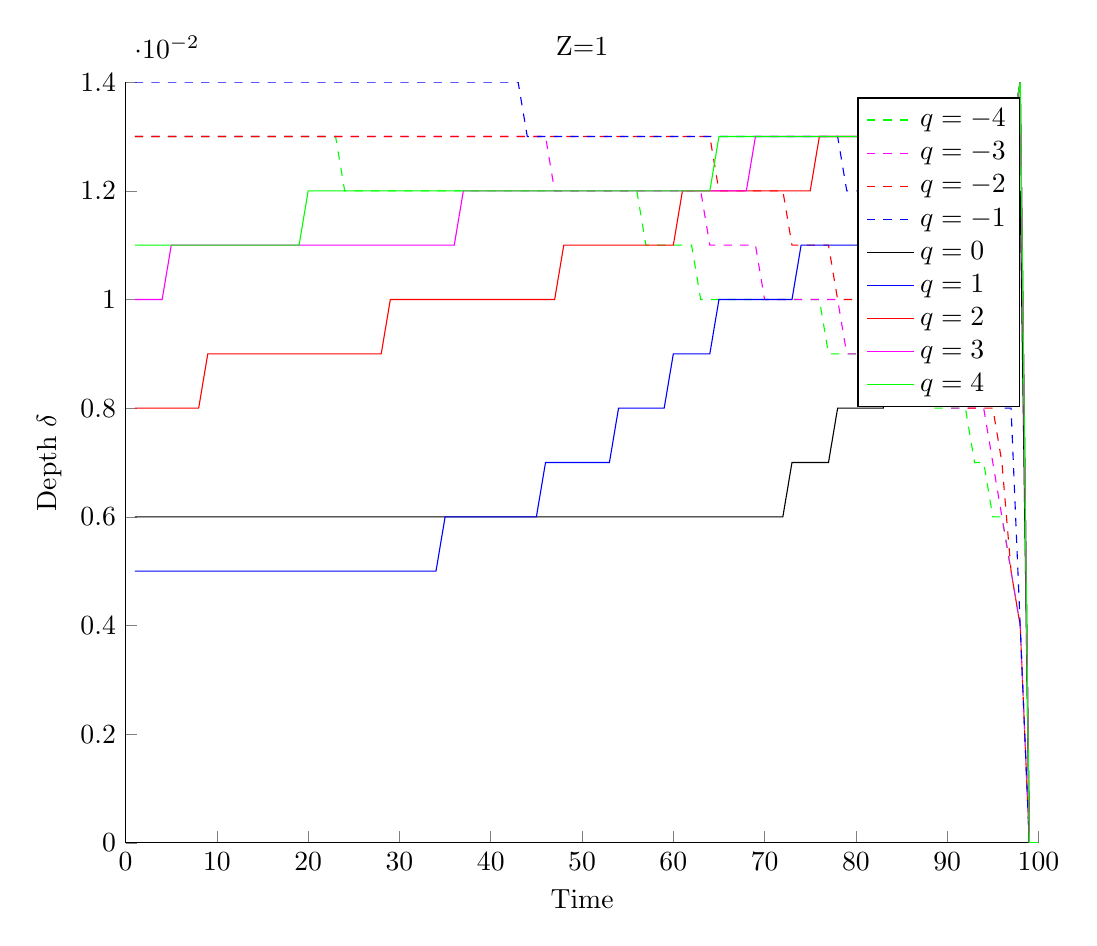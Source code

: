 % This file was created by matlab2tikz.
%
%The latest updates can be retrieved from
%  http://www.mathworks.com/matlabcentral/fileexchange/22022-matlab2tikz-matlab2tikz
%where you can also make suggestions and rate matlab2tikz.
%
\definecolor{mycolor1}{rgb}{1.0,0.0,1.0}%
%
\begin{tikzpicture}

\begin{axis}[%
width=4.564in,
height=3.803in,
at={(1.067in,0.513in)},
scale only axis,
every outer x axis line/.append style={black},
every x tick label/.append style={font=\color{black}},
xmin=0,
xmax=100,
xlabel={Time},
every outer y axis line/.append style={black},
every y tick label/.append style={font=\color{black}},
ymin=0,
ymax=0.014,
ylabel={Depth $\delta$},
axis background/.style={fill=white},
title={Z=1},
axis x line*=bottom,
axis y line*=left,
legend style={legend cell align=left,align=left,draw=black}
]
\addplot [color=green,dashed]
  table[row sep=crcr]{%
1	0.013\\
2	0.013\\
3	0.013\\
4	0.013\\
5	0.013\\
6	0.013\\
7	0.013\\
8	0.013\\
9	0.013\\
10	0.013\\
11	0.013\\
12	0.013\\
13	0.013\\
14	0.013\\
15	0.013\\
16	0.013\\
17	0.013\\
18	0.013\\
19	0.013\\
20	0.013\\
21	0.013\\
22	0.013\\
23	0.013\\
24	0.012\\
25	0.012\\
26	0.012\\
27	0.012\\
28	0.012\\
29	0.012\\
30	0.012\\
31	0.012\\
32	0.012\\
33	0.012\\
34	0.012\\
35	0.012\\
36	0.012\\
37	0.012\\
38	0.012\\
39	0.012\\
40	0.012\\
41	0.012\\
42	0.012\\
43	0.012\\
44	0.012\\
45	0.012\\
46	0.012\\
47	0.012\\
48	0.012\\
49	0.012\\
50	0.012\\
51	0.012\\
52	0.012\\
53	0.012\\
54	0.012\\
55	0.012\\
56	0.012\\
57	0.011\\
58	0.011\\
59	0.011\\
60	0.011\\
61	0.011\\
62	0.011\\
63	0.01\\
64	0.01\\
65	0.01\\
66	0.01\\
67	0.01\\
68	0.01\\
69	0.01\\
70	0.01\\
71	0.01\\
72	0.01\\
73	0.01\\
74	0.01\\
75	0.01\\
76	0.01\\
77	0.009\\
78	0.009\\
79	0.009\\
80	0.009\\
81	0.009\\
82	0.009\\
83	0.009\\
84	0.009\\
85	0.009\\
86	0.009\\
87	0.009\\
88	0.008\\
89	0.008\\
90	0.008\\
91	0.008\\
92	0.008\\
93	0.007\\
94	0.007\\
95	0.006\\
96	0.006\\
97	0.005\\
98	0.004\\
99	0\\
100	0\\
};
\addlegendentry{$q=-4$};

\addplot [color=mycolor1,dashed]
  table[row sep=crcr]{%
1	0.013\\
2	0.013\\
3	0.013\\
4	0.013\\
5	0.013\\
6	0.013\\
7	0.013\\
8	0.013\\
9	0.013\\
10	0.013\\
11	0.013\\
12	0.013\\
13	0.013\\
14	0.013\\
15	0.013\\
16	0.013\\
17	0.013\\
18	0.013\\
19	0.013\\
20	0.013\\
21	0.013\\
22	0.013\\
23	0.013\\
24	0.013\\
25	0.013\\
26	0.013\\
27	0.013\\
28	0.013\\
29	0.013\\
30	0.013\\
31	0.013\\
32	0.013\\
33	0.013\\
34	0.013\\
35	0.013\\
36	0.013\\
37	0.013\\
38	0.013\\
39	0.013\\
40	0.013\\
41	0.013\\
42	0.013\\
43	0.013\\
44	0.013\\
45	0.013\\
46	0.013\\
47	0.012\\
48	0.012\\
49	0.012\\
50	0.012\\
51	0.012\\
52	0.012\\
53	0.012\\
54	0.012\\
55	0.012\\
56	0.012\\
57	0.012\\
58	0.012\\
59	0.012\\
60	0.012\\
61	0.012\\
62	0.012\\
63	0.012\\
64	0.011\\
65	0.011\\
66	0.011\\
67	0.011\\
68	0.011\\
69	0.011\\
70	0.01\\
71	0.01\\
72	0.01\\
73	0.01\\
74	0.01\\
75	0.01\\
76	0.01\\
77	0.01\\
78	0.01\\
79	0.009\\
80	0.009\\
81	0.009\\
82	0.009\\
83	0.009\\
84	0.009\\
85	0.009\\
86	0.009\\
87	0.009\\
88	0.009\\
89	0.009\\
90	0.008\\
91	0.008\\
92	0.008\\
93	0.008\\
94	0.008\\
95	0.007\\
96	0.006\\
97	0.005\\
98	0.004\\
99	0\\
100	0\\
};
\addlegendentry{$q=-3$};

\addplot [color=red,dashed]
  table[row sep=crcr]{%
1	0.013\\
2	0.013\\
3	0.013\\
4	0.013\\
5	0.013\\
6	0.013\\
7	0.013\\
8	0.013\\
9	0.013\\
10	0.013\\
11	0.013\\
12	0.013\\
13	0.013\\
14	0.013\\
15	0.013\\
16	0.013\\
17	0.013\\
18	0.013\\
19	0.013\\
20	0.013\\
21	0.013\\
22	0.013\\
23	0.013\\
24	0.013\\
25	0.013\\
26	0.013\\
27	0.013\\
28	0.013\\
29	0.013\\
30	0.013\\
31	0.013\\
32	0.013\\
33	0.013\\
34	0.013\\
35	0.013\\
36	0.013\\
37	0.013\\
38	0.013\\
39	0.013\\
40	0.013\\
41	0.013\\
42	0.013\\
43	0.013\\
44	0.013\\
45	0.013\\
46	0.013\\
47	0.013\\
48	0.013\\
49	0.013\\
50	0.013\\
51	0.013\\
52	0.013\\
53	0.013\\
54	0.013\\
55	0.013\\
56	0.013\\
57	0.013\\
58	0.013\\
59	0.013\\
60	0.013\\
61	0.013\\
62	0.013\\
63	0.013\\
64	0.013\\
65	0.012\\
66	0.012\\
67	0.012\\
68	0.012\\
69	0.012\\
70	0.012\\
71	0.012\\
72	0.012\\
73	0.011\\
74	0.011\\
75	0.011\\
76	0.011\\
77	0.011\\
78	0.01\\
79	0.01\\
80	0.01\\
81	0.01\\
82	0.01\\
83	0.01\\
84	0.009\\
85	0.009\\
86	0.009\\
87	0.009\\
88	0.009\\
89	0.009\\
90	0.009\\
91	0.009\\
92	0.008\\
93	0.008\\
94	0.008\\
95	0.008\\
96	0.007\\
97	0.005\\
98	0.004\\
99	0\\
100	0\\
};
\addlegendentry{$q=-2$};

\addplot [color=blue,dashed]
  table[row sep=crcr]{%
1	0.014\\
2	0.014\\
3	0.014\\
4	0.014\\
5	0.014\\
6	0.014\\
7	0.014\\
8	0.014\\
9	0.014\\
10	0.014\\
11	0.014\\
12	0.014\\
13	0.014\\
14	0.014\\
15	0.014\\
16	0.014\\
17	0.014\\
18	0.014\\
19	0.014\\
20	0.014\\
21	0.014\\
22	0.014\\
23	0.014\\
24	0.014\\
25	0.014\\
26	0.014\\
27	0.014\\
28	0.014\\
29	0.014\\
30	0.014\\
31	0.014\\
32	0.014\\
33	0.014\\
34	0.014\\
35	0.014\\
36	0.014\\
37	0.014\\
38	0.014\\
39	0.014\\
40	0.014\\
41	0.014\\
42	0.014\\
43	0.014\\
44	0.013\\
45	0.013\\
46	0.013\\
47	0.013\\
48	0.013\\
49	0.013\\
50	0.013\\
51	0.013\\
52	0.013\\
53	0.013\\
54	0.013\\
55	0.013\\
56	0.013\\
57	0.013\\
58	0.013\\
59	0.013\\
60	0.013\\
61	0.013\\
62	0.013\\
63	0.013\\
64	0.013\\
65	0.013\\
66	0.013\\
67	0.013\\
68	0.013\\
69	0.013\\
70	0.013\\
71	0.013\\
72	0.013\\
73	0.013\\
74	0.013\\
75	0.013\\
76	0.013\\
77	0.013\\
78	0.013\\
79	0.012\\
80	0.012\\
81	0.012\\
82	0.012\\
83	0.012\\
84	0.012\\
85	0.011\\
86	0.011\\
87	0.011\\
88	0.011\\
89	0.011\\
90	0.01\\
91	0.01\\
92	0.01\\
93	0.009\\
94	0.009\\
95	0.009\\
96	0.008\\
97	0.008\\
98	0.004\\
99	0\\
100	0\\
};
\addlegendentry{$q=-1$};

\addplot [color=black,solid]
  table[row sep=crcr]{%
1	0.006\\
2	0.006\\
3	0.006\\
4	0.006\\
5	0.006\\
6	0.006\\
7	0.006\\
8	0.006\\
9	0.006\\
10	0.006\\
11	0.006\\
12	0.006\\
13	0.006\\
14	0.006\\
15	0.006\\
16	0.006\\
17	0.006\\
18	0.006\\
19	0.006\\
20	0.006\\
21	0.006\\
22	0.006\\
23	0.006\\
24	0.006\\
25	0.006\\
26	0.006\\
27	0.006\\
28	0.006\\
29	0.006\\
30	0.006\\
31	0.006\\
32	0.006\\
33	0.006\\
34	0.006\\
35	0.006\\
36	0.006\\
37	0.006\\
38	0.006\\
39	0.006\\
40	0.006\\
41	0.006\\
42	0.006\\
43	0.006\\
44	0.006\\
45	0.006\\
46	0.006\\
47	0.006\\
48	0.006\\
49	0.006\\
50	0.006\\
51	0.006\\
52	0.006\\
53	0.006\\
54	0.006\\
55	0.006\\
56	0.006\\
57	0.006\\
58	0.006\\
59	0.006\\
60	0.006\\
61	0.006\\
62	0.006\\
63	0.006\\
64	0.006\\
65	0.006\\
66	0.006\\
67	0.006\\
68	0.006\\
69	0.006\\
70	0.006\\
71	0.006\\
72	0.006\\
73	0.007\\
74	0.007\\
75	0.007\\
76	0.007\\
77	0.007\\
78	0.008\\
79	0.008\\
80	0.008\\
81	0.008\\
82	0.008\\
83	0.008\\
84	0.009\\
85	0.009\\
86	0.009\\
87	0.009\\
88	0.009\\
89	0.009\\
90	0.01\\
91	0.01\\
92	0.01\\
93	0.01\\
94	0.01\\
95	0.011\\
96	0.011\\
97	0.011\\
98	0.012\\
99	0\\
100	0\\
};
\addlegendentry{$q=0$};

\addplot [color=blue,solid]
  table[row sep=crcr]{%
1	0.005\\
2	0.005\\
3	0.005\\
4	0.005\\
5	0.005\\
6	0.005\\
7	0.005\\
8	0.005\\
9	0.005\\
10	0.005\\
11	0.005\\
12	0.005\\
13	0.005\\
14	0.005\\
15	0.005\\
16	0.005\\
17	0.005\\
18	0.005\\
19	0.005\\
20	0.005\\
21	0.005\\
22	0.005\\
23	0.005\\
24	0.005\\
25	0.005\\
26	0.005\\
27	0.005\\
28	0.005\\
29	0.005\\
30	0.005\\
31	0.005\\
32	0.005\\
33	0.005\\
34	0.005\\
35	0.006\\
36	0.006\\
37	0.006\\
38	0.006\\
39	0.006\\
40	0.006\\
41	0.006\\
42	0.006\\
43	0.006\\
44	0.006\\
45	0.006\\
46	0.007\\
47	0.007\\
48	0.007\\
49	0.007\\
50	0.007\\
51	0.007\\
52	0.007\\
53	0.007\\
54	0.008\\
55	0.008\\
56	0.008\\
57	0.008\\
58	0.008\\
59	0.008\\
60	0.009\\
61	0.009\\
62	0.009\\
63	0.009\\
64	0.009\\
65	0.01\\
66	0.01\\
67	0.01\\
68	0.01\\
69	0.01\\
70	0.01\\
71	0.01\\
72	0.01\\
73	0.01\\
74	0.011\\
75	0.011\\
76	0.011\\
77	0.011\\
78	0.011\\
79	0.011\\
80	0.011\\
81	0.011\\
82	0.011\\
83	0.011\\
84	0.011\\
85	0.011\\
86	0.012\\
87	0.012\\
88	0.012\\
89	0.012\\
90	0.012\\
91	0.012\\
92	0.012\\
93	0.012\\
94	0.012\\
95	0.013\\
96	0.013\\
97	0.013\\
98	0.014\\
99	0\\
100	0\\
};
\addlegendentry{$q=1$};

\addplot [color=red,solid]
  table[row sep=crcr]{%
1	0.008\\
2	0.008\\
3	0.008\\
4	0.008\\
5	0.008\\
6	0.008\\
7	0.008\\
8	0.008\\
9	0.009\\
10	0.009\\
11	0.009\\
12	0.009\\
13	0.009\\
14	0.009\\
15	0.009\\
16	0.009\\
17	0.009\\
18	0.009\\
19	0.009\\
20	0.009\\
21	0.009\\
22	0.009\\
23	0.009\\
24	0.009\\
25	0.009\\
26	0.009\\
27	0.009\\
28	0.009\\
29	0.01\\
30	0.01\\
31	0.01\\
32	0.01\\
33	0.01\\
34	0.01\\
35	0.01\\
36	0.01\\
37	0.01\\
38	0.01\\
39	0.01\\
40	0.01\\
41	0.01\\
42	0.01\\
43	0.01\\
44	0.01\\
45	0.01\\
46	0.01\\
47	0.01\\
48	0.011\\
49	0.011\\
50	0.011\\
51	0.011\\
52	0.011\\
53	0.011\\
54	0.011\\
55	0.011\\
56	0.011\\
57	0.011\\
58	0.011\\
59	0.011\\
60	0.011\\
61	0.012\\
62	0.012\\
63	0.012\\
64	0.012\\
65	0.012\\
66	0.012\\
67	0.012\\
68	0.012\\
69	0.012\\
70	0.012\\
71	0.012\\
72	0.012\\
73	0.012\\
74	0.012\\
75	0.012\\
76	0.013\\
77	0.013\\
78	0.013\\
79	0.013\\
80	0.013\\
81	0.013\\
82	0.013\\
83	0.013\\
84	0.013\\
85	0.013\\
86	0.013\\
87	0.013\\
88	0.013\\
89	0.013\\
90	0.013\\
91	0.013\\
92	0.013\\
93	0.013\\
94	0.013\\
95	0.013\\
96	0.013\\
97	0.013\\
98	0.014\\
99	0\\
100	0\\
};
\addlegendentry{$q=2$};

\addplot [color=mycolor1,solid]
  table[row sep=crcr]{%
1	0.01\\
2	0.01\\
3	0.01\\
4	0.01\\
5	0.011\\
6	0.011\\
7	0.011\\
8	0.011\\
9	0.011\\
10	0.011\\
11	0.011\\
12	0.011\\
13	0.011\\
14	0.011\\
15	0.011\\
16	0.011\\
17	0.011\\
18	0.011\\
19	0.011\\
20	0.011\\
21	0.011\\
22	0.011\\
23	0.011\\
24	0.011\\
25	0.011\\
26	0.011\\
27	0.011\\
28	0.011\\
29	0.011\\
30	0.011\\
31	0.011\\
32	0.011\\
33	0.011\\
34	0.011\\
35	0.011\\
36	0.011\\
37	0.012\\
38	0.012\\
39	0.012\\
40	0.012\\
41	0.012\\
42	0.012\\
43	0.012\\
44	0.012\\
45	0.012\\
46	0.012\\
47	0.012\\
48	0.012\\
49	0.012\\
50	0.012\\
51	0.012\\
52	0.012\\
53	0.012\\
54	0.012\\
55	0.012\\
56	0.012\\
57	0.012\\
58	0.012\\
59	0.012\\
60	0.012\\
61	0.012\\
62	0.012\\
63	0.012\\
64	0.012\\
65	0.012\\
66	0.012\\
67	0.012\\
68	0.012\\
69	0.013\\
70	0.013\\
71	0.013\\
72	0.013\\
73	0.013\\
74	0.013\\
75	0.013\\
76	0.013\\
77	0.013\\
78	0.013\\
79	0.013\\
80	0.013\\
81	0.013\\
82	0.013\\
83	0.013\\
84	0.013\\
85	0.013\\
86	0.013\\
87	0.013\\
88	0.013\\
89	0.013\\
90	0.013\\
91	0.013\\
92	0.013\\
93	0.013\\
94	0.013\\
95	0.013\\
96	0.013\\
97	0.013\\
98	0.014\\
99	0\\
100	0\\
};
\addlegendentry{$q=3$};

\addplot [color=green,solid]
  table[row sep=crcr]{%
1	0.011\\
2	0.011\\
3	0.011\\
4	0.011\\
5	0.011\\
6	0.011\\
7	0.011\\
8	0.011\\
9	0.011\\
10	0.011\\
11	0.011\\
12	0.011\\
13	0.011\\
14	0.011\\
15	0.011\\
16	0.011\\
17	0.011\\
18	0.011\\
19	0.011\\
20	0.012\\
21	0.012\\
22	0.012\\
23	0.012\\
24	0.012\\
25	0.012\\
26	0.012\\
27	0.012\\
28	0.012\\
29	0.012\\
30	0.012\\
31	0.012\\
32	0.012\\
33	0.012\\
34	0.012\\
35	0.012\\
36	0.012\\
37	0.012\\
38	0.012\\
39	0.012\\
40	0.012\\
41	0.012\\
42	0.012\\
43	0.012\\
44	0.012\\
45	0.012\\
46	0.012\\
47	0.012\\
48	0.012\\
49	0.012\\
50	0.012\\
51	0.012\\
52	0.012\\
53	0.012\\
54	0.012\\
55	0.012\\
56	0.012\\
57	0.012\\
58	0.012\\
59	0.012\\
60	0.012\\
61	0.012\\
62	0.012\\
63	0.012\\
64	0.012\\
65	0.013\\
66	0.013\\
67	0.013\\
68	0.013\\
69	0.013\\
70	0.013\\
71	0.013\\
72	0.013\\
73	0.013\\
74	0.013\\
75	0.013\\
76	0.013\\
77	0.013\\
78	0.013\\
79	0.013\\
80	0.013\\
81	0.013\\
82	0.013\\
83	0.013\\
84	0.013\\
85	0.013\\
86	0.013\\
87	0.013\\
88	0.013\\
89	0.013\\
90	0.013\\
91	0.013\\
92	0.013\\
93	0.013\\
94	0.013\\
95	0.013\\
96	0.013\\
97	0.013\\
98	0.014\\
99	0\\
100	0\\
};
\addlegendentry{$q=4$};

\end{axis}
\end{tikzpicture}%